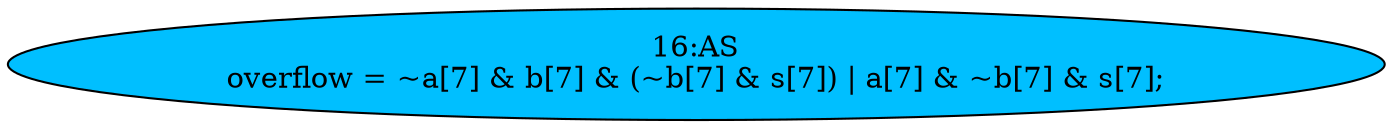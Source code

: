 strict digraph "" {
	node [label="\N"];
	"16:AS"	[ast="<pyverilog.vparser.ast.Assign object at 0x7f4076fb14d0>",
		def_var="['overflow']",
		fillcolor=deepskyblue,
		label="16:AS
overflow = ~a[7] & b[7] & (~b[7] & s[7]) | a[7] & ~b[7] & s[7];",
		statements="[]",
		style=filled,
		typ=Assign,
		use_var="['a', 'b', 'b', 's', 'a', 'b', 's']"];
}
